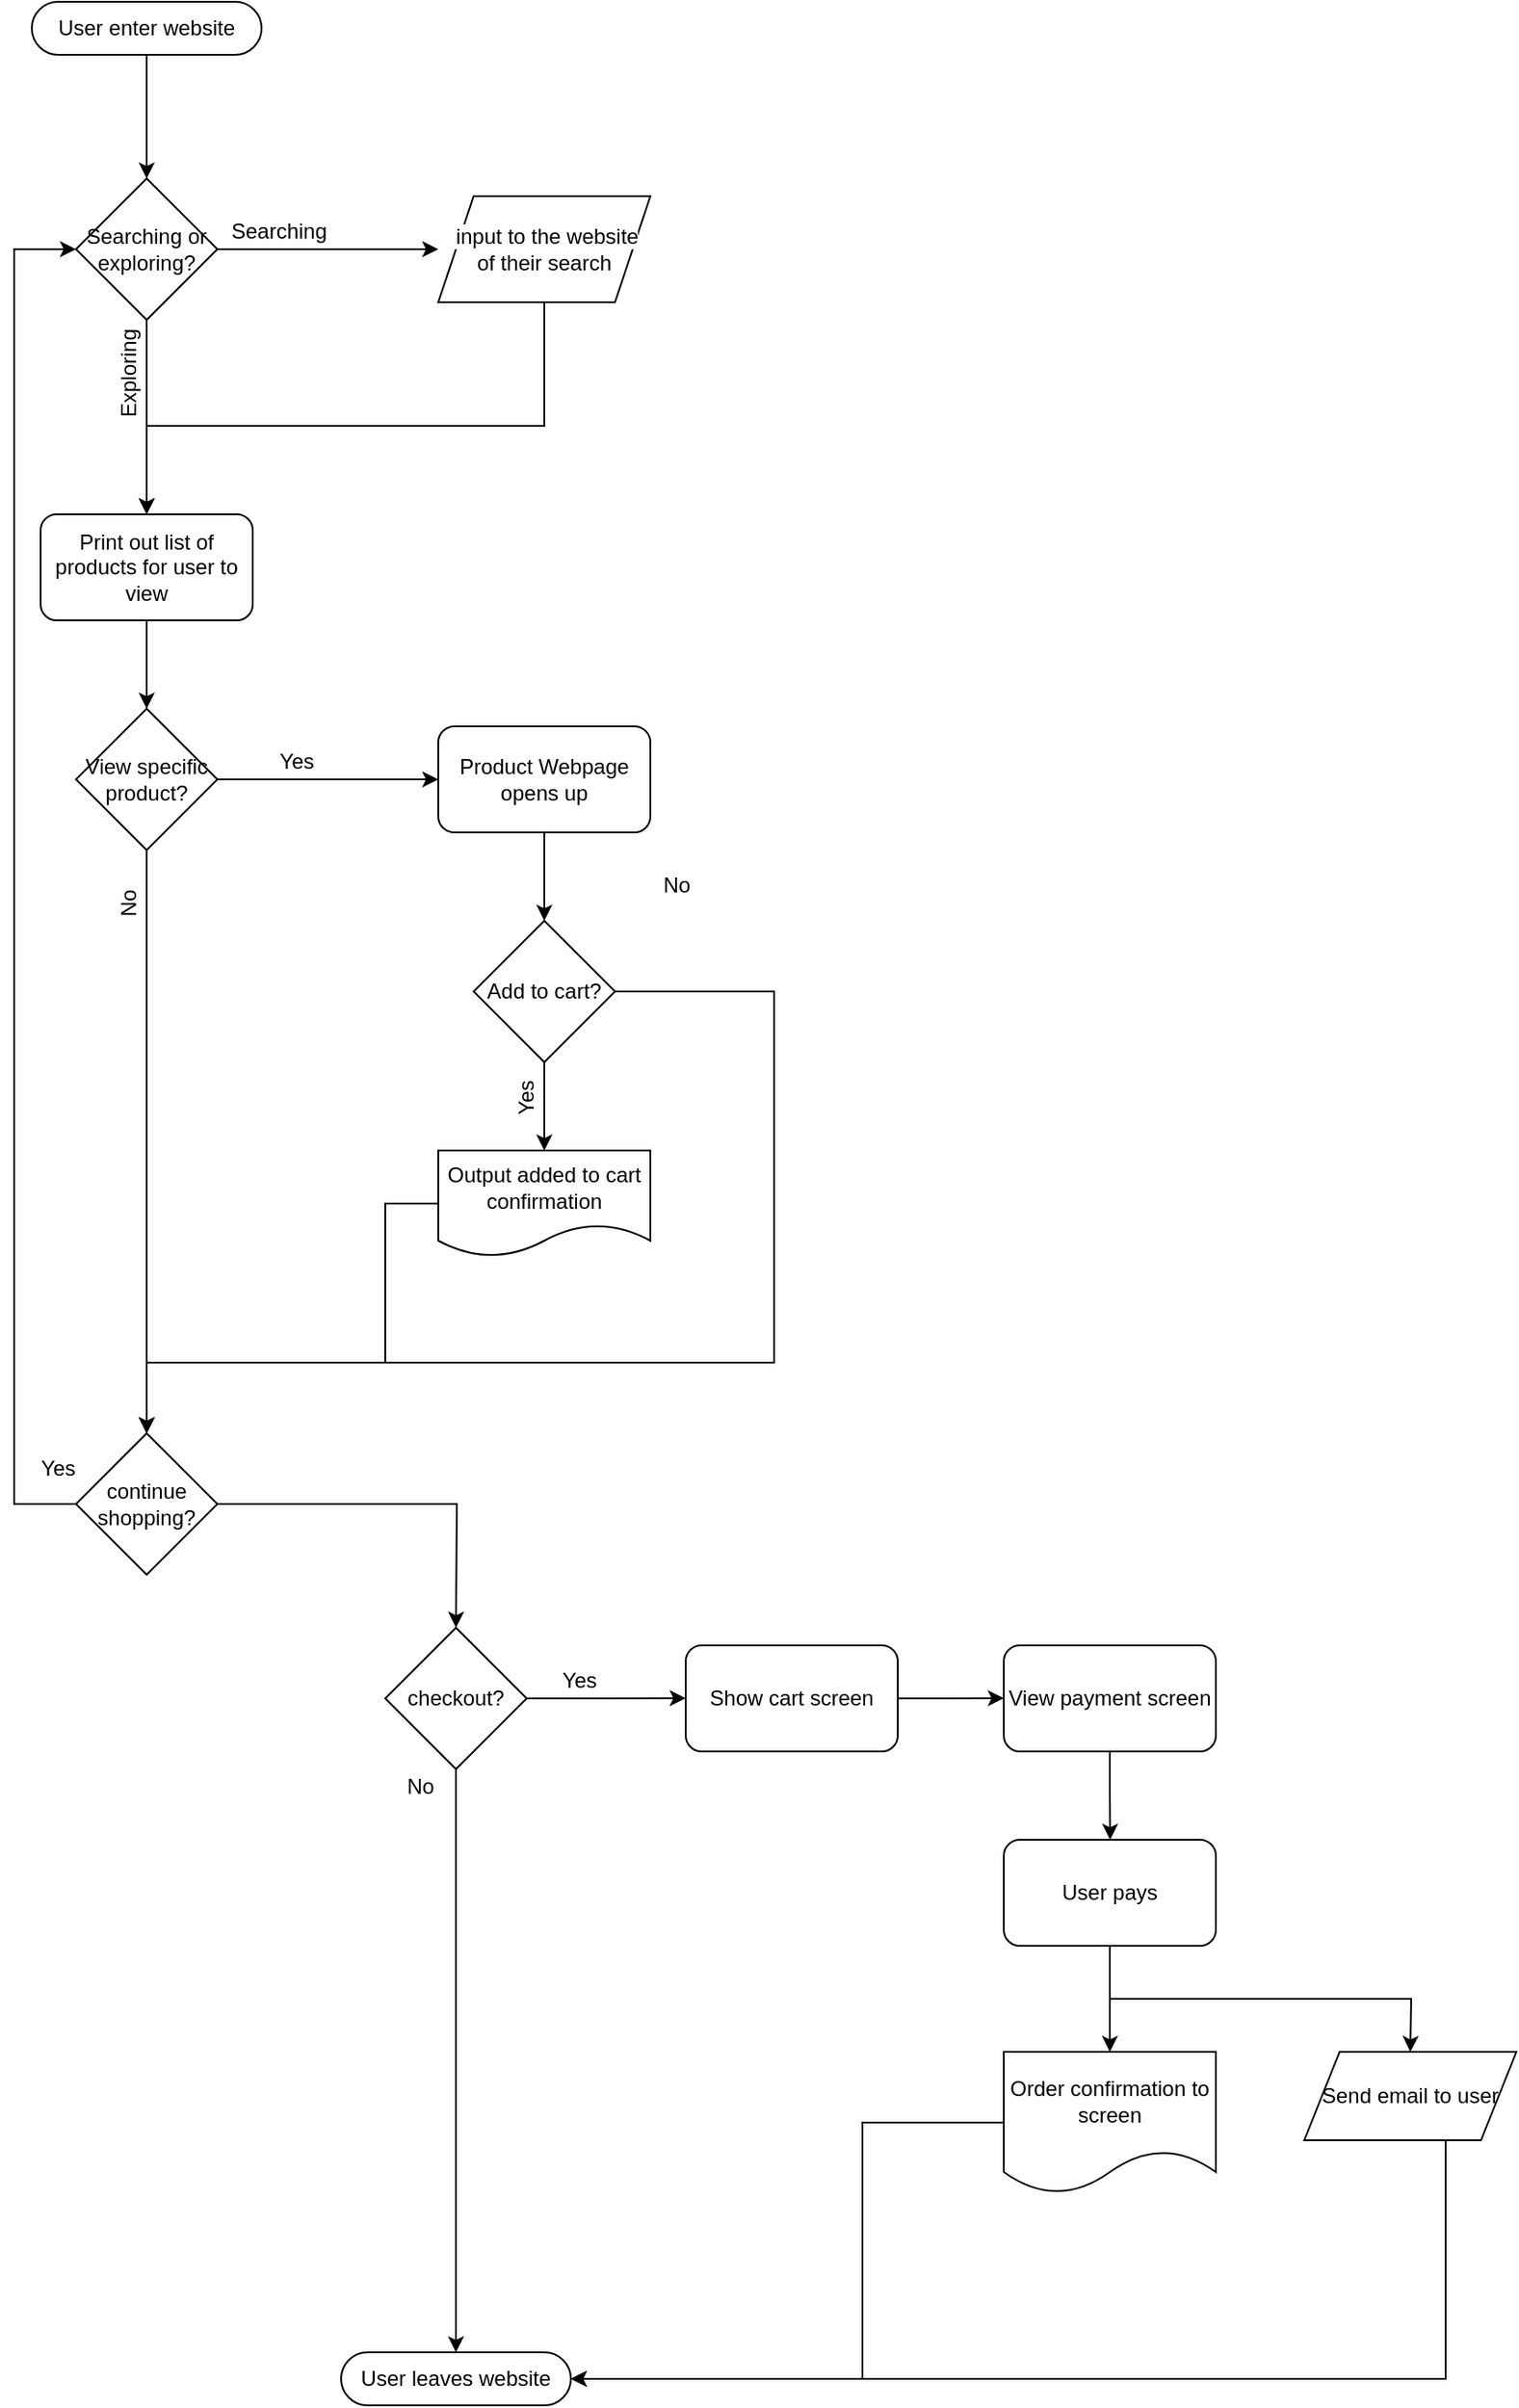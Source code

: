 <mxfile>
    <diagram id="jPOAPmupR7Uui40ckBXt" name="Page-1">
        <mxGraphModel dx="871" dy="676" grid="1" gridSize="10" guides="1" tooltips="1" connect="1" arrows="1" fold="1" page="1" pageScale="1" pageWidth="1100" pageHeight="1700" math="0" shadow="0">
            <root>
                <mxCell id="0"/>
                <mxCell id="1" parent="0"/>
                <mxCell id="7" style="edgeStyle=orthogonalEdgeStyle;rounded=0;orthogonalLoop=1;jettySize=auto;html=1;exitX=0.5;exitY=1;exitDx=0;exitDy=0;entryX=0.5;entryY=0;entryDx=0;entryDy=0;" edge="1" parent="1" source="3" target="6">
                    <mxGeometry relative="1" as="geometry"/>
                </mxCell>
                <mxCell id="3" value="User enter website" style="rounded=1;whiteSpace=wrap;html=1;perimeterSpacing=0;arcSize=50;" vertex="1" parent="1">
                    <mxGeometry x="40" y="110" width="130" height="30" as="geometry"/>
                </mxCell>
                <mxCell id="8" style="edgeStyle=orthogonalEdgeStyle;rounded=0;orthogonalLoop=1;jettySize=auto;html=1;exitX=1;exitY=0.5;exitDx=0;exitDy=0;" edge="1" parent="1" source="6">
                    <mxGeometry relative="1" as="geometry">
                        <mxPoint x="270" y="250" as="targetPoint"/>
                    </mxGeometry>
                </mxCell>
                <mxCell id="15" style="edgeStyle=orthogonalEdgeStyle;rounded=0;orthogonalLoop=1;jettySize=auto;html=1;exitX=0.5;exitY=1;exitDx=0;exitDy=0;entryX=0.5;entryY=0;entryDx=0;entryDy=0;" edge="1" parent="1" source="6" target="12">
                    <mxGeometry relative="1" as="geometry"/>
                </mxCell>
                <mxCell id="6" value="Searching or exploring?" style="rhombus;whiteSpace=wrap;html=1;" vertex="1" parent="1">
                    <mxGeometry x="65" y="210" width="80" height="80" as="geometry"/>
                </mxCell>
                <mxCell id="10" value="Searching" style="text;html=1;strokeColor=none;fillColor=none;align=center;verticalAlign=middle;whiteSpace=wrap;rounded=0;" vertex="1" parent="1">
                    <mxGeometry x="160" y="230" width="40" height="20" as="geometry"/>
                </mxCell>
                <mxCell id="18" style="edgeStyle=orthogonalEdgeStyle;rounded=0;orthogonalLoop=1;jettySize=auto;html=1;entryX=0.5;entryY=0;entryDx=0;entryDy=0;" edge="1" parent="1" source="11" target="12">
                    <mxGeometry relative="1" as="geometry">
                        <mxPoint x="300" y="400" as="targetPoint"/>
                        <Array as="points">
                            <mxPoint x="330" y="350"/>
                            <mxPoint x="105" y="350"/>
                        </Array>
                    </mxGeometry>
                </mxCell>
                <mxCell id="11" value="&lt;span style=&quot;text-align: left ; background-color: rgb(255 , 255 , 255)&quot;&gt;&lt;font style=&quot;font-size: 12px&quot;&gt;&amp;nbsp;input to the website of their search&lt;/font&gt;&lt;/span&gt;" style="shape=parallelogram;perimeter=parallelogramPerimeter;whiteSpace=wrap;html=1;fixedSize=1;" vertex="1" parent="1">
                    <mxGeometry x="270" y="220" width="120" height="60" as="geometry"/>
                </mxCell>
                <mxCell id="21" style="edgeStyle=orthogonalEdgeStyle;rounded=0;orthogonalLoop=1;jettySize=auto;html=1;exitX=0.5;exitY=1;exitDx=0;exitDy=0;entryX=0.5;entryY=0;entryDx=0;entryDy=0;" edge="1" parent="1" source="12" target="20">
                    <mxGeometry relative="1" as="geometry"/>
                </mxCell>
                <mxCell id="12" value="Print out list of products for user to view" style="rounded=1;whiteSpace=wrap;html=1;" vertex="1" parent="1">
                    <mxGeometry x="45" y="400" width="120" height="60" as="geometry"/>
                </mxCell>
                <mxCell id="19" value="Exploring" style="text;html=1;strokeColor=none;fillColor=none;align=center;verticalAlign=middle;whiteSpace=wrap;rounded=0;rotation=-90;" vertex="1" parent="1">
                    <mxGeometry x="75" y="310" width="40" height="20" as="geometry"/>
                </mxCell>
                <mxCell id="22" style="edgeStyle=orthogonalEdgeStyle;rounded=0;orthogonalLoop=1;jettySize=auto;html=1;" edge="1" parent="1" source="20">
                    <mxGeometry relative="1" as="geometry">
                        <mxPoint x="105" y="920" as="targetPoint"/>
                    </mxGeometry>
                </mxCell>
                <mxCell id="23" style="edgeStyle=orthogonalEdgeStyle;rounded=0;orthogonalLoop=1;jettySize=auto;html=1;exitX=1;exitY=0.5;exitDx=0;exitDy=0;" edge="1" parent="1" source="20">
                    <mxGeometry relative="1" as="geometry">
                        <mxPoint x="270" y="550" as="targetPoint"/>
                    </mxGeometry>
                </mxCell>
                <mxCell id="20" value="View specific product?" style="rhombus;whiteSpace=wrap;html=1;" vertex="1" parent="1">
                    <mxGeometry x="65" y="510" width="80" height="80" as="geometry"/>
                </mxCell>
                <mxCell id="24" value="Yes" style="text;html=1;strokeColor=none;fillColor=none;align=center;verticalAlign=middle;whiteSpace=wrap;rounded=0;" vertex="1" parent="1">
                    <mxGeometry x="170" y="530" width="40" height="20" as="geometry"/>
                </mxCell>
                <mxCell id="28" style="edgeStyle=orthogonalEdgeStyle;rounded=0;orthogonalLoop=1;jettySize=auto;html=1;exitX=0.5;exitY=1;exitDx=0;exitDy=0;entryX=0.5;entryY=0;entryDx=0;entryDy=0;" edge="1" parent="1" source="25" target="26">
                    <mxGeometry relative="1" as="geometry"/>
                </mxCell>
                <mxCell id="25" value="Product Webpage opens up" style="rounded=1;whiteSpace=wrap;html=1;" vertex="1" parent="1">
                    <mxGeometry x="270" y="520" width="120" height="60" as="geometry"/>
                </mxCell>
                <mxCell id="29" style="edgeStyle=orthogonalEdgeStyle;rounded=0;orthogonalLoop=1;jettySize=auto;html=1;exitX=0.5;exitY=1;exitDx=0;exitDy=0;" edge="1" parent="1" source="26">
                    <mxGeometry relative="1" as="geometry">
                        <mxPoint x="330" y="760" as="targetPoint"/>
                    </mxGeometry>
                </mxCell>
                <mxCell id="39" style="edgeStyle=orthogonalEdgeStyle;rounded=0;orthogonalLoop=1;jettySize=auto;html=1;exitX=1;exitY=0.5;exitDx=0;exitDy=0;entryX=0.5;entryY=0;entryDx=0;entryDy=0;" edge="1" parent="1" source="26" target="40">
                    <mxGeometry relative="1" as="geometry">
                        <mxPoint x="200" y="920" as="targetPoint"/>
                        <Array as="points">
                            <mxPoint x="460" y="670"/>
                            <mxPoint x="460" y="880"/>
                            <mxPoint x="105" y="880"/>
                        </Array>
                    </mxGeometry>
                </mxCell>
                <mxCell id="26" value="Add to cart?" style="rhombus;whiteSpace=wrap;html=1;" vertex="1" parent="1">
                    <mxGeometry x="290" y="630" width="80" height="80" as="geometry"/>
                </mxCell>
                <mxCell id="60" style="edgeStyle=orthogonalEdgeStyle;rounded=0;orthogonalLoop=1;jettySize=auto;html=1;entryX=0.5;entryY=0;entryDx=0;entryDy=0;" edge="1" parent="1" source="32" target="40">
                    <mxGeometry relative="1" as="geometry">
                        <Array as="points">
                            <mxPoint x="240" y="790"/>
                            <mxPoint x="240" y="880"/>
                            <mxPoint x="105" y="880"/>
                        </Array>
                    </mxGeometry>
                </mxCell>
                <mxCell id="32" value="Output added to cart confirmation" style="shape=document;whiteSpace=wrap;html=1;boundedLbl=1;" vertex="1" parent="1">
                    <mxGeometry x="270" y="760" width="120" height="60" as="geometry"/>
                </mxCell>
                <mxCell id="33" value="Yes" style="text;html=1;strokeColor=none;fillColor=none;align=center;verticalAlign=middle;whiteSpace=wrap;rounded=0;rotation=-90;" vertex="1" parent="1">
                    <mxGeometry x="300" y="720" width="40" height="20" as="geometry"/>
                </mxCell>
                <mxCell id="36" value="No" style="text;html=1;strokeColor=none;fillColor=none;align=center;verticalAlign=middle;whiteSpace=wrap;rounded=0;" vertex="1" parent="1">
                    <mxGeometry x="385" y="600" width="40" height="20" as="geometry"/>
                </mxCell>
                <mxCell id="38" value="No" style="text;html=1;strokeColor=none;fillColor=none;align=center;verticalAlign=middle;whiteSpace=wrap;rounded=0;rotation=-90;" vertex="1" parent="1">
                    <mxGeometry x="75" y="610" width="40" height="20" as="geometry"/>
                </mxCell>
                <mxCell id="41" style="edgeStyle=orthogonalEdgeStyle;rounded=0;orthogonalLoop=1;jettySize=auto;html=1;exitX=0;exitY=0.5;exitDx=0;exitDy=0;entryX=0;entryY=0.5;entryDx=0;entryDy=0;" edge="1" parent="1" source="40" target="6">
                    <mxGeometry relative="1" as="geometry">
                        <mxPoint x="60" y="250" as="targetPoint"/>
                        <Array as="points">
                            <mxPoint x="30" y="960"/>
                            <mxPoint x="30" y="250"/>
                        </Array>
                    </mxGeometry>
                </mxCell>
                <mxCell id="43" style="edgeStyle=orthogonalEdgeStyle;rounded=0;orthogonalLoop=1;jettySize=auto;html=1;exitX=1;exitY=0.5;exitDx=0;exitDy=0;" edge="1" parent="1" source="40">
                    <mxGeometry relative="1" as="geometry">
                        <mxPoint x="280" y="1030" as="targetPoint"/>
                    </mxGeometry>
                </mxCell>
                <mxCell id="40" value="continue shopping?" style="rhombus;whiteSpace=wrap;html=1;" vertex="1" parent="1">
                    <mxGeometry x="65" y="920" width="80" height="80" as="geometry"/>
                </mxCell>
                <mxCell id="42" value="Yes" style="text;html=1;strokeColor=none;fillColor=none;align=center;verticalAlign=middle;whiteSpace=wrap;rounded=0;" vertex="1" parent="1">
                    <mxGeometry x="35" y="930" width="40" height="20" as="geometry"/>
                </mxCell>
                <mxCell id="45" style="edgeStyle=orthogonalEdgeStyle;rounded=0;orthogonalLoop=1;jettySize=auto;html=1;exitX=0.5;exitY=1;exitDx=0;exitDy=0;entryX=0.5;entryY=0;entryDx=0;entryDy=0;" edge="1" parent="1" source="44" target="47">
                    <mxGeometry relative="1" as="geometry">
                        <mxPoint x="279.588" y="1190" as="targetPoint"/>
                    </mxGeometry>
                </mxCell>
                <mxCell id="48" style="edgeStyle=orthogonalEdgeStyle;rounded=0;orthogonalLoop=1;jettySize=auto;html=1;exitX=1;exitY=0.5;exitDx=0;exitDy=0;" edge="1" parent="1" source="44">
                    <mxGeometry relative="1" as="geometry">
                        <mxPoint x="410" y="1069.882" as="targetPoint"/>
                    </mxGeometry>
                </mxCell>
                <mxCell id="44" value="checkout?" style="rhombus;whiteSpace=wrap;html=1;" vertex="1" parent="1">
                    <mxGeometry x="240" y="1030" width="80" height="80" as="geometry"/>
                </mxCell>
                <mxCell id="46" value="No" style="text;html=1;strokeColor=none;fillColor=none;align=center;verticalAlign=middle;whiteSpace=wrap;rounded=0;" vertex="1" parent="1">
                    <mxGeometry x="240" y="1110" width="40" height="20" as="geometry"/>
                </mxCell>
                <mxCell id="47" value="User leaves website" style="rounded=1;whiteSpace=wrap;html=1;perimeterSpacing=0;arcSize=50;" vertex="1" parent="1">
                    <mxGeometry x="215" y="1440" width="130" height="30" as="geometry"/>
                </mxCell>
                <mxCell id="50" style="edgeStyle=orthogonalEdgeStyle;rounded=0;orthogonalLoop=1;jettySize=auto;html=1;exitX=1;exitY=0.5;exitDx=0;exitDy=0;" edge="1" parent="1" source="49">
                    <mxGeometry relative="1" as="geometry">
                        <mxPoint x="590" y="1069.882" as="targetPoint"/>
                    </mxGeometry>
                </mxCell>
                <mxCell id="49" value="Show cart screen" style="rounded=1;whiteSpace=wrap;html=1;" vertex="1" parent="1">
                    <mxGeometry x="410" y="1040" width="120" height="60" as="geometry"/>
                </mxCell>
                <mxCell id="53" style="edgeStyle=orthogonalEdgeStyle;rounded=0;orthogonalLoop=1;jettySize=auto;html=1;exitX=0.5;exitY=1;exitDx=0;exitDy=0;" edge="1" parent="1" source="51">
                    <mxGeometry relative="1" as="geometry">
                        <mxPoint x="650.176" y="1150" as="targetPoint"/>
                    </mxGeometry>
                </mxCell>
                <mxCell id="51" value="View payment screen" style="rounded=1;whiteSpace=wrap;html=1;" vertex="1" parent="1">
                    <mxGeometry x="590" y="1040" width="120" height="60" as="geometry"/>
                </mxCell>
                <mxCell id="54" value="Yes" style="text;html=1;strokeColor=none;fillColor=none;align=center;verticalAlign=middle;whiteSpace=wrap;rounded=0;" vertex="1" parent="1">
                    <mxGeometry x="330" y="1050" width="40" height="20" as="geometry"/>
                </mxCell>
                <mxCell id="62" style="edgeStyle=orthogonalEdgeStyle;rounded=0;orthogonalLoop=1;jettySize=auto;html=1;entryX=1;entryY=0.5;entryDx=0;entryDy=0;" edge="1" parent="1" source="55" target="47">
                    <mxGeometry relative="1" as="geometry">
                        <mxPoint x="460" y="1450" as="targetPoint"/>
                        <Array as="points">
                            <mxPoint x="510" y="1310"/>
                            <mxPoint x="510" y="1455"/>
                        </Array>
                    </mxGeometry>
                </mxCell>
                <mxCell id="55" value="Order confirmation to screen" style="shape=document;whiteSpace=wrap;html=1;boundedLbl=1;" vertex="1" parent="1">
                    <mxGeometry x="590" y="1270" width="120" height="80" as="geometry"/>
                </mxCell>
                <mxCell id="57" style="edgeStyle=orthogonalEdgeStyle;rounded=0;orthogonalLoop=1;jettySize=auto;html=1;exitX=0.5;exitY=1;exitDx=0;exitDy=0;entryX=0.5;entryY=0;entryDx=0;entryDy=0;" edge="1" parent="1" source="56" target="55">
                    <mxGeometry relative="1" as="geometry"/>
                </mxCell>
                <mxCell id="58" style="edgeStyle=orthogonalEdgeStyle;rounded=0;orthogonalLoop=1;jettySize=auto;html=1;exitX=0.5;exitY=1;exitDx=0;exitDy=0;" edge="1" parent="1" source="56">
                    <mxGeometry relative="1" as="geometry">
                        <mxPoint x="820" y="1270" as="targetPoint"/>
                    </mxGeometry>
                </mxCell>
                <mxCell id="56" value="User pays" style="rounded=1;whiteSpace=wrap;html=1;" vertex="1" parent="1">
                    <mxGeometry x="590" y="1150" width="120" height="60" as="geometry"/>
                </mxCell>
                <mxCell id="63" style="edgeStyle=orthogonalEdgeStyle;rounded=0;orthogonalLoop=1;jettySize=auto;html=1;entryX=1;entryY=0.5;entryDx=0;entryDy=0;" edge="1" parent="1" source="59" target="47">
                    <mxGeometry relative="1" as="geometry">
                        <mxPoint x="600" y="1470" as="targetPoint"/>
                        <Array as="points">
                            <mxPoint x="840" y="1455"/>
                        </Array>
                    </mxGeometry>
                </mxCell>
                <mxCell id="59" value="Send email to user" style="shape=parallelogram;perimeter=parallelogramPerimeter;whiteSpace=wrap;html=1;fixedSize=1;" vertex="1" parent="1">
                    <mxGeometry x="760" y="1270" width="120" height="50" as="geometry"/>
                </mxCell>
            </root>
        </mxGraphModel>
    </diagram>
</mxfile>